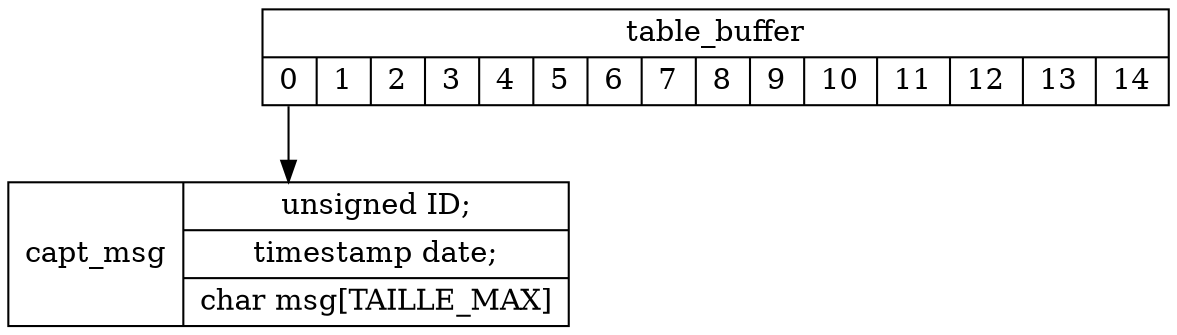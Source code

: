 digraph table_buffer {
	
	graph [
		fontsize = 11.5;
		dpi = 300;
	]
	
	"table_buffer" [
		label = "{table_buffer|{<buff0> 0| 1| 2| 3| 4| 5| 6| 7| 8| 9| 10| 11| 12| 13| 14}}"
		shape = "record"
	]

	"capt_msg" [
		label = "capt_msg|{unsigned ID;| timestamp date;| char msg[TAILLE_MAX]}"
		shape = "record"
	]
	
	table_buffer:buff0 -> capt_msg

}